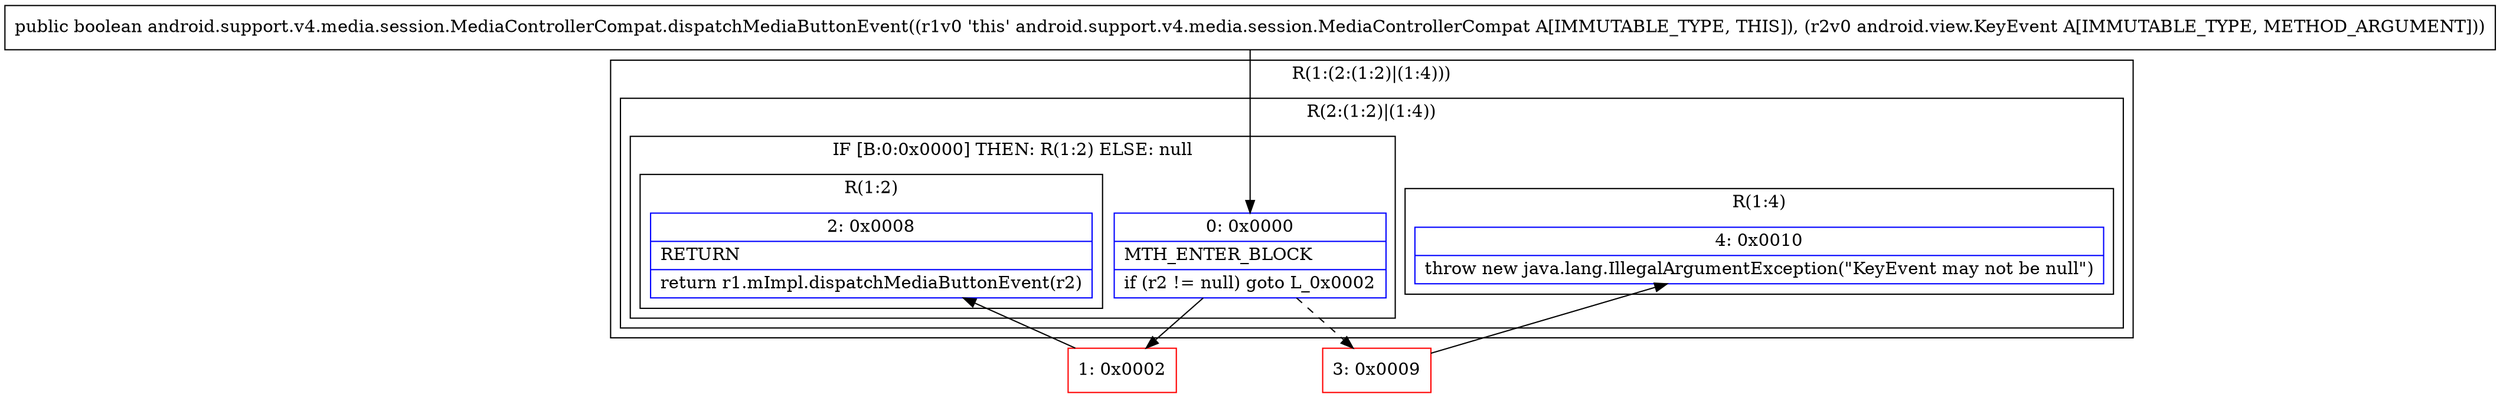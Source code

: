digraph "CFG forandroid.support.v4.media.session.MediaControllerCompat.dispatchMediaButtonEvent(Landroid\/view\/KeyEvent;)Z" {
subgraph cluster_Region_350079526 {
label = "R(1:(2:(1:2)|(1:4)))";
node [shape=record,color=blue];
subgraph cluster_Region_1560306126 {
label = "R(2:(1:2)|(1:4))";
node [shape=record,color=blue];
subgraph cluster_IfRegion_1469112917 {
label = "IF [B:0:0x0000] THEN: R(1:2) ELSE: null";
node [shape=record,color=blue];
Node_0 [shape=record,label="{0\:\ 0x0000|MTH_ENTER_BLOCK\l|if (r2 != null) goto L_0x0002\l}"];
subgraph cluster_Region_1980342458 {
label = "R(1:2)";
node [shape=record,color=blue];
Node_2 [shape=record,label="{2\:\ 0x0008|RETURN\l|return r1.mImpl.dispatchMediaButtonEvent(r2)\l}"];
}
}
subgraph cluster_Region_209705127 {
label = "R(1:4)";
node [shape=record,color=blue];
Node_4 [shape=record,label="{4\:\ 0x0010|throw new java.lang.IllegalArgumentException(\"KeyEvent may not be null\")\l}"];
}
}
}
Node_1 [shape=record,color=red,label="{1\:\ 0x0002}"];
Node_3 [shape=record,color=red,label="{3\:\ 0x0009}"];
MethodNode[shape=record,label="{public boolean android.support.v4.media.session.MediaControllerCompat.dispatchMediaButtonEvent((r1v0 'this' android.support.v4.media.session.MediaControllerCompat A[IMMUTABLE_TYPE, THIS]), (r2v0 android.view.KeyEvent A[IMMUTABLE_TYPE, METHOD_ARGUMENT])) }"];
MethodNode -> Node_0;
Node_0 -> Node_1;
Node_0 -> Node_3[style=dashed];
Node_1 -> Node_2;
Node_3 -> Node_4;
}

